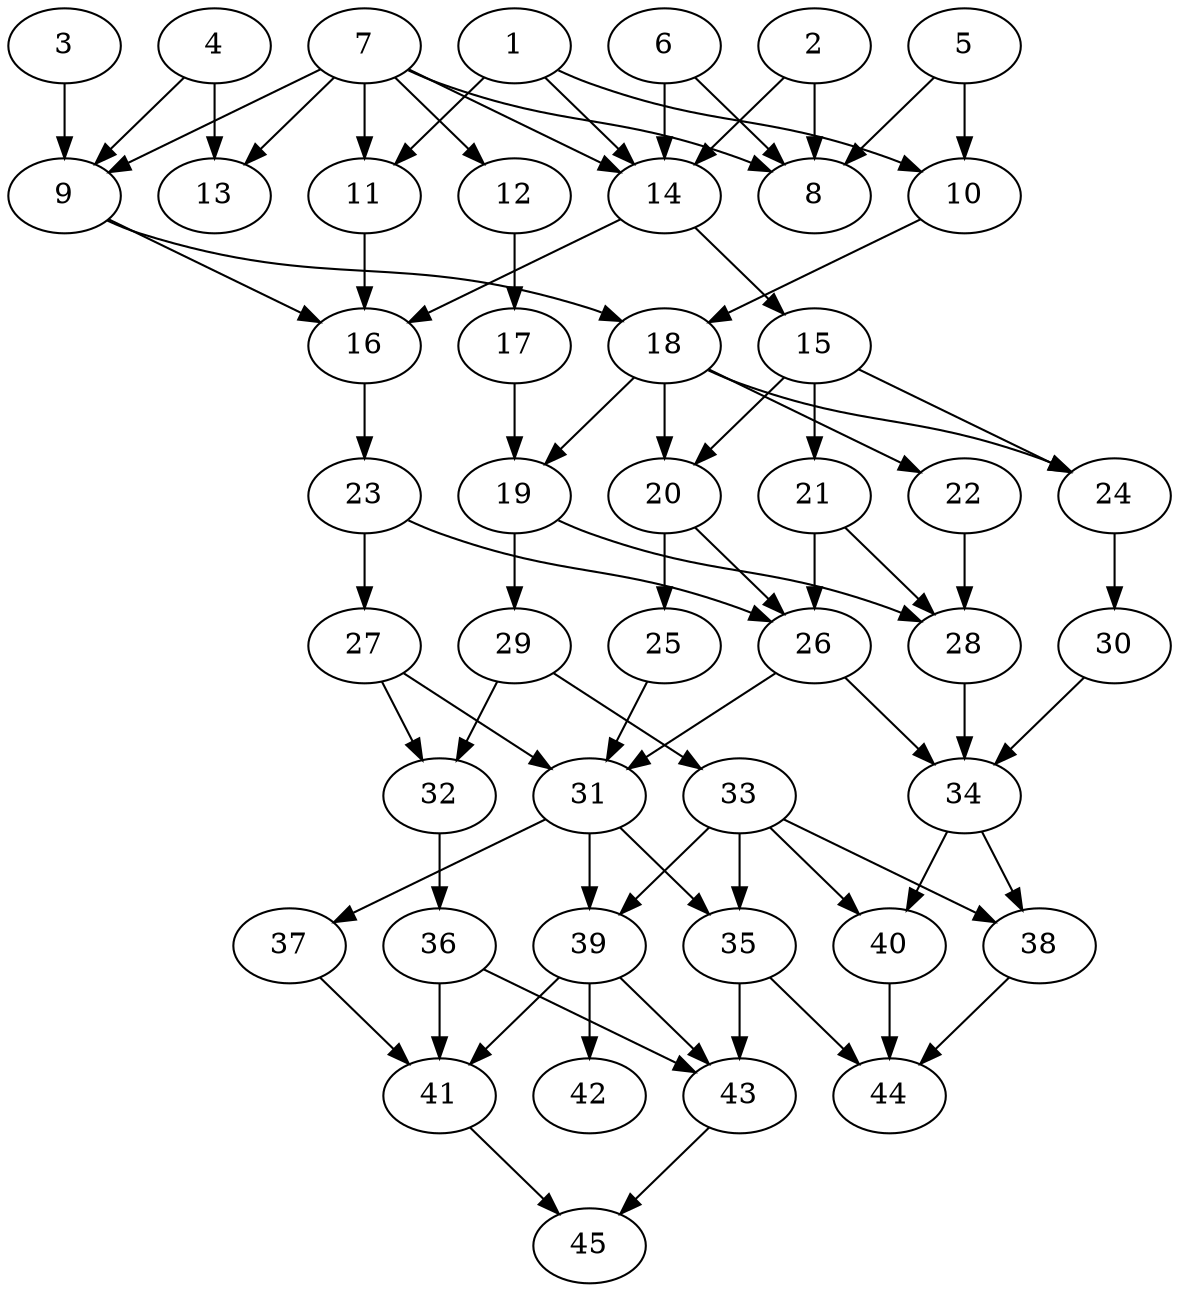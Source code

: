 // DAG automatically generated by daggen at Thu Oct  3 14:07:24 2019
// ./daggen --dot -n 45 --ccr 0.4 --fat 0.5 --regular 0.7 --density 0.5 --mindata 5242880 --maxdata 52428800 
digraph G {
  1 [size="83422720", alpha="0.17", expect_size="33369088"] 
  1 -> 10 [size ="33369088"]
  1 -> 11 [size ="33369088"]
  1 -> 14 [size ="33369088"]
  2 [size="115471360", alpha="0.17", expect_size="46188544"] 
  2 -> 8 [size ="46188544"]
  2 -> 14 [size ="46188544"]
  3 [size="57461760", alpha="0.16", expect_size="22984704"] 
  3 -> 9 [size ="22984704"]
  4 [size="74237440", alpha="0.08", expect_size="29694976"] 
  4 -> 9 [size ="29694976"]
  4 -> 13 [size ="29694976"]
  5 [size="44190720", alpha="0.04", expect_size="17676288"] 
  5 -> 8 [size ="17676288"]
  5 -> 10 [size ="17676288"]
  6 [size="73533440", alpha="0.06", expect_size="29413376"] 
  6 -> 8 [size ="29413376"]
  6 -> 14 [size ="29413376"]
  7 [size="25681920", alpha="0.19", expect_size="10272768"] 
  7 -> 8 [size ="10272768"]
  7 -> 9 [size ="10272768"]
  7 -> 11 [size ="10272768"]
  7 -> 12 [size ="10272768"]
  7 -> 13 [size ="10272768"]
  7 -> 14 [size ="10272768"]
  8 [size="102824960", alpha="0.17", expect_size="41129984"] 
  9 [size="121776640", alpha="0.12", expect_size="48710656"] 
  9 -> 16 [size ="48710656"]
  9 -> 18 [size ="48710656"]
  10 [size="25167360", alpha="0.15", expect_size="10066944"] 
  10 -> 18 [size ="10066944"]
  11 [size="109872640", alpha="0.15", expect_size="43949056"] 
  11 -> 16 [size ="43949056"]
  12 [size="91824640", alpha="0.14", expect_size="36729856"] 
  12 -> 17 [size ="36729856"]
  13 [size="73195520", alpha="0.01", expect_size="29278208"] 
  14 [size="51850240", alpha="0.07", expect_size="20740096"] 
  14 -> 15 [size ="20740096"]
  14 -> 16 [size ="20740096"]
  15 [size="99343360", alpha="0.18", expect_size="39737344"] 
  15 -> 20 [size ="39737344"]
  15 -> 21 [size ="39737344"]
  15 -> 24 [size ="39737344"]
  16 [size="124948480", alpha="0.10", expect_size="49979392"] 
  16 -> 23 [size ="49979392"]
  17 [size="44738560", alpha="0.15", expect_size="17895424"] 
  17 -> 19 [size ="17895424"]
  18 [size="41569280", alpha="0.00", expect_size="16627712"] 
  18 -> 19 [size ="16627712"]
  18 -> 20 [size ="16627712"]
  18 -> 22 [size ="16627712"]
  18 -> 24 [size ="16627712"]
  19 [size="26465280", alpha="0.16", expect_size="10586112"] 
  19 -> 28 [size ="10586112"]
  19 -> 29 [size ="10586112"]
  20 [size="94400000", alpha="0.04", expect_size="37760000"] 
  20 -> 25 [size ="37760000"]
  20 -> 26 [size ="37760000"]
  21 [size="66513920", alpha="0.04", expect_size="26605568"] 
  21 -> 26 [size ="26605568"]
  21 -> 28 [size ="26605568"]
  22 [size="37232640", alpha="0.01", expect_size="14893056"] 
  22 -> 28 [size ="14893056"]
  23 [size="121044480", alpha="0.05", expect_size="48417792"] 
  23 -> 26 [size ="48417792"]
  23 -> 27 [size ="48417792"]
  24 [size="129136640", alpha="0.20", expect_size="51654656"] 
  24 -> 30 [size ="51654656"]
  25 [size="53550080", alpha="0.00", expect_size="21420032"] 
  25 -> 31 [size ="21420032"]
  26 [size="41735680", alpha="0.10", expect_size="16694272"] 
  26 -> 31 [size ="16694272"]
  26 -> 34 [size ="16694272"]
  27 [size="98119680", alpha="0.03", expect_size="39247872"] 
  27 -> 31 [size ="39247872"]
  27 -> 32 [size ="39247872"]
  28 [size="70835200", alpha="0.11", expect_size="28334080"] 
  28 -> 34 [size ="28334080"]
  29 [size="72967680", alpha="0.17", expect_size="29187072"] 
  29 -> 32 [size ="29187072"]
  29 -> 33 [size ="29187072"]
  30 [size="52188160", alpha="0.05", expect_size="20875264"] 
  30 -> 34 [size ="20875264"]
  31 [size="76592640", alpha="0.09", expect_size="30637056"] 
  31 -> 35 [size ="30637056"]
  31 -> 37 [size ="30637056"]
  31 -> 39 [size ="30637056"]
  32 [size="98534400", alpha="0.07", expect_size="39413760"] 
  32 -> 36 [size ="39413760"]
  33 [size="102410240", alpha="0.15", expect_size="40964096"] 
  33 -> 35 [size ="40964096"]
  33 -> 38 [size ="40964096"]
  33 -> 39 [size ="40964096"]
  33 -> 40 [size ="40964096"]
  34 [size="14609920", alpha="0.10", expect_size="5843968"] 
  34 -> 38 [size ="5843968"]
  34 -> 40 [size ="5843968"]
  35 [size="14236160", alpha="0.19", expect_size="5694464"] 
  35 -> 43 [size ="5694464"]
  35 -> 44 [size ="5694464"]
  36 [size="14402560", alpha="0.07", expect_size="5761024"] 
  36 -> 41 [size ="5761024"]
  36 -> 43 [size ="5761024"]
  37 [size="75535360", alpha="0.01", expect_size="30214144"] 
  37 -> 41 [size ="30214144"]
  38 [size="92249600", alpha="0.20", expect_size="36899840"] 
  38 -> 44 [size ="36899840"]
  39 [size="36298240", alpha="0.00", expect_size="14519296"] 
  39 -> 41 [size ="14519296"]
  39 -> 42 [size ="14519296"]
  39 -> 43 [size ="14519296"]
  40 [size="16348160", alpha="0.15", expect_size="6539264"] 
  40 -> 44 [size ="6539264"]
  41 [size="44467200", alpha="0.18", expect_size="17786880"] 
  41 -> 45 [size ="17786880"]
  42 [size="99450880", alpha="0.06", expect_size="39780352"] 
  43 [size="24094720", alpha="0.12", expect_size="9637888"] 
  43 -> 45 [size ="9637888"]
  44 [size="114414080", alpha="0.17", expect_size="45765632"] 
  45 [size="55260160", alpha="0.10", expect_size="22104064"] 
}
